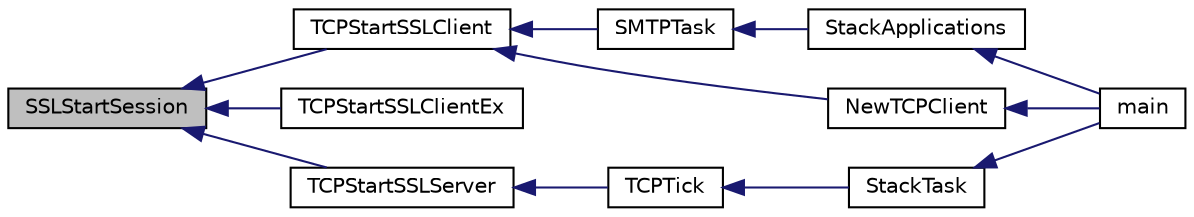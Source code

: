 digraph "SSLStartSession"
{
  edge [fontname="Helvetica",fontsize="10",labelfontname="Helvetica",labelfontsize="10"];
  node [fontname="Helvetica",fontsize="10",shape=record];
  rankdir="LR";
  Node1 [label="SSLStartSession",height=0.2,width=0.4,color="black", fillcolor="grey75", style="filled", fontcolor="black"];
  Node1 -> Node2 [dir="back",color="midnightblue",fontsize="10",style="solid",fontname="Helvetica"];
  Node2 [label="TCPStartSSLClient",height=0.2,width=0.4,color="black", fillcolor="white", style="filled",URL="$_t_c_p_8c.html#aa6f006c76da3ced9d0d46f2d2537198a"];
  Node2 -> Node3 [dir="back",color="midnightblue",fontsize="10",style="solid",fontname="Helvetica"];
  Node3 [label="SMTPTask",height=0.2,width=0.4,color="black", fillcolor="white", style="filled",URL="$_s_m_t_p_8c.html#abe31fb54926d321252beb819defb0afb"];
  Node3 -> Node4 [dir="back",color="midnightblue",fontsize="10",style="solid",fontname="Helvetica"];
  Node4 [label="StackApplications",height=0.2,width=0.4,color="black", fillcolor="white", style="filled",URL="$_stack_tsk_8c.html#a7f8ff33bea9e052705b0a80d2dfcf399"];
  Node4 -> Node5 [dir="back",color="midnightblue",fontsize="10",style="solid",fontname="Helvetica"];
  Node5 [label="main",height=0.2,width=0.4,color="black", fillcolor="white", style="filled",URL="$_main_demo_8c.html#a6288eba0f8e8ad3ab1544ad731eb7667"];
  Node2 -> Node6 [dir="back",color="midnightblue",fontsize="10",style="solid",fontname="Helvetica"];
  Node6 [label="NewTCPClient",height=0.2,width=0.4,color="black", fillcolor="white", style="filled",URL="$_main_demo_8c.html#ab7d4a26647c648da4ee61bc23f508eba"];
  Node6 -> Node5 [dir="back",color="midnightblue",fontsize="10",style="solid",fontname="Helvetica"];
  Node1 -> Node7 [dir="back",color="midnightblue",fontsize="10",style="solid",fontname="Helvetica"];
  Node7 [label="TCPStartSSLClientEx",height=0.2,width=0.4,color="black", fillcolor="white", style="filled",URL="$_t_c_p_8c.html#ac63bee3cb4236129fee37b05b66ab02a"];
  Node1 -> Node8 [dir="back",color="midnightblue",fontsize="10",style="solid",fontname="Helvetica"];
  Node8 [label="TCPStartSSLServer",height=0.2,width=0.4,color="black", fillcolor="white", style="filled",URL="$_t_c_p_8c.html#a9be64cc028f6aef8bc603abb10073639"];
  Node8 -> Node9 [dir="back",color="midnightblue",fontsize="10",style="solid",fontname="Helvetica"];
  Node9 [label="TCPTick",height=0.2,width=0.4,color="black", fillcolor="white", style="filled",URL="$_t_c_p_8c.html#a364093914f3c43521ca04d9b0e5b6a3c"];
  Node9 -> Node10 [dir="back",color="midnightblue",fontsize="10",style="solid",fontname="Helvetica"];
  Node10 [label="StackTask",height=0.2,width=0.4,color="black", fillcolor="white", style="filled",URL="$_stack_tsk_8c.html#af08da4d2f3df4dd4c1779b43c118c88f"];
  Node10 -> Node5 [dir="back",color="midnightblue",fontsize="10",style="solid",fontname="Helvetica"];
}
